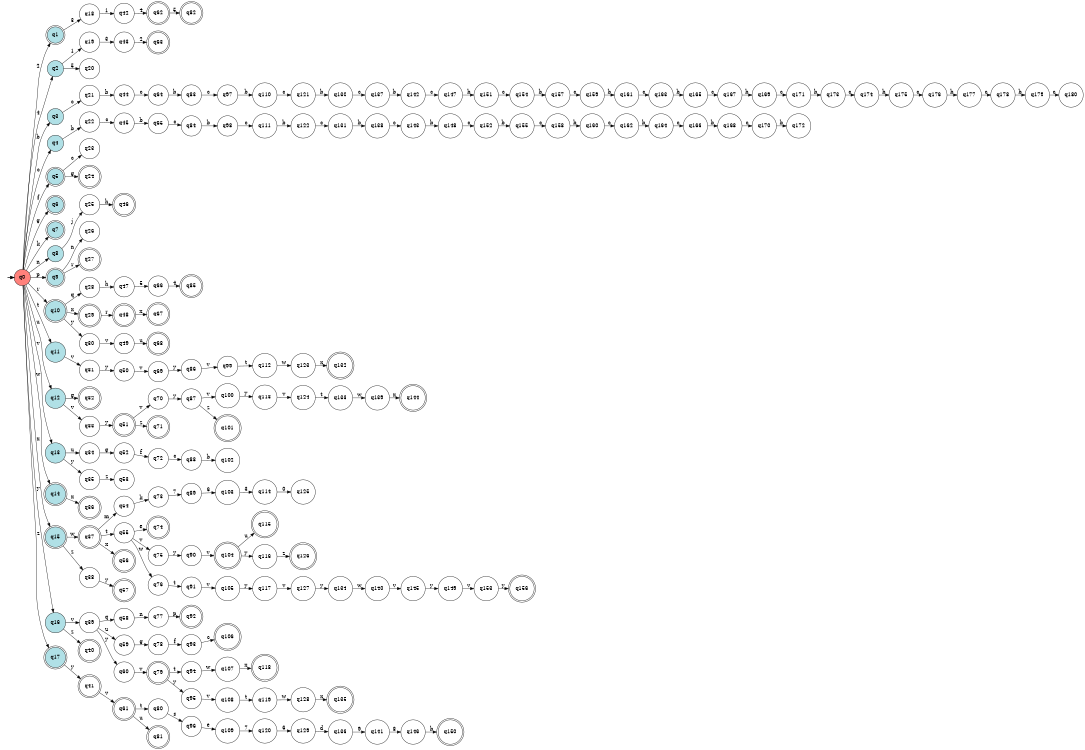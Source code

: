 digraph APTAALF {
__start0 [style = invis, shape = none, label = "", width = 0, height = 0];

rankdir=LR;
size="8,5";

s0 [style="filled", color="black", fillcolor="#ff817b" shape="circle", label="q0"];
s1 [style="rounded,filled", color="black", fillcolor="powderblue" shape="doublecircle", label="q1"];
s2 [style="filled", color="black", fillcolor="powderblue" shape="circle", label="q2"];
s3 [style="filled", color="black", fillcolor="powderblue" shape="circle", label="q3"];
s4 [style="filled", color="black", fillcolor="powderblue" shape="circle", label="q4"];
s5 [style="rounded,filled", color="black", fillcolor="powderblue" shape="doublecircle", label="q5"];
s6 [style="rounded,filled", color="black", fillcolor="powderblue" shape="doublecircle", label="q6"];
s7 [style="rounded,filled", color="black", fillcolor="powderblue" shape="doublecircle", label="q7"];
s8 [style="filled", color="black", fillcolor="powderblue" shape="circle", label="q8"];
s9 [style="rounded,filled", color="black", fillcolor="powderblue" shape="doublecircle", label="q9"];
s10 [style="rounded,filled", color="black", fillcolor="powderblue" shape="doublecircle", label="q10"];
s11 [style="filled", color="black", fillcolor="powderblue" shape="circle", label="q11"];
s12 [style="filled", color="black", fillcolor="powderblue" shape="circle", label="q12"];
s13 [style="filled", color="black", fillcolor="powderblue" shape="circle", label="q13"];
s14 [style="rounded,filled", color="black", fillcolor="powderblue" shape="doublecircle", label="q14"];
s15 [style="rounded,filled", color="black", fillcolor="powderblue" shape="doublecircle", label="q15"];
s16 [style="filled", color="black", fillcolor="powderblue" shape="circle", label="q16"];
s17 [style="rounded,filled", color="black", fillcolor="powderblue" shape="doublecircle", label="q17"];
s18 [style="filled", color="black", fillcolor="white" shape="circle", label="q18"];
s19 [style="filled", color="black", fillcolor="white" shape="circle", label="q19"];
s20 [style="filled", color="black", fillcolor="white" shape="circle", label="q20"];
s21 [style="filled", color="black", fillcolor="white" shape="circle", label="q21"];
s22 [style="filled", color="black", fillcolor="white" shape="circle", label="q22"];
s23 [style="filled", color="black", fillcolor="white" shape="circle", label="q23"];
s24 [style="rounded,filled", color="black", fillcolor="white" shape="doublecircle", label="q24"];
s25 [style="filled", color="black", fillcolor="white" shape="circle", label="q25"];
s26 [style="filled", color="black", fillcolor="white" shape="circle", label="q26"];
s27 [style="rounded,filled", color="black", fillcolor="white" shape="doublecircle", label="q27"];
s28 [style="filled", color="black", fillcolor="white" shape="circle", label="q28"];
s29 [style="rounded,filled", color="black", fillcolor="white" shape="doublecircle", label="q29"];
s30 [style="filled", color="black", fillcolor="white" shape="circle", label="q30"];
s31 [style="filled", color="black", fillcolor="white" shape="circle", label="q31"];
s32 [style="rounded,filled", color="black", fillcolor="white" shape="doublecircle", label="q32"];
s33 [style="filled", color="black", fillcolor="white" shape="circle", label="q33"];
s34 [style="filled", color="black", fillcolor="white" shape="circle", label="q34"];
s35 [style="filled", color="black", fillcolor="white" shape="circle", label="q35"];
s36 [style="rounded,filled", color="black", fillcolor="white" shape="doublecircle", label="q36"];
s37 [style="rounded,filled", color="black", fillcolor="white" shape="doublecircle", label="q37"];
s38 [style="filled", color="black", fillcolor="white" shape="circle", label="q38"];
s39 [style="filled", color="black", fillcolor="white" shape="circle", label="q39"];
s40 [style="rounded,filled", color="black", fillcolor="white" shape="doublecircle", label="q40"];
s41 [style="rounded,filled", color="black", fillcolor="white" shape="doublecircle", label="q41"];
s42 [style="filled", color="black", fillcolor="white" shape="circle", label="q42"];
s43 [style="filled", color="black", fillcolor="white" shape="circle", label="q43"];
s44 [style="filled", color="black", fillcolor="white" shape="circle", label="q44"];
s45 [style="filled", color="black", fillcolor="white" shape="circle", label="q45"];
s46 [style="rounded,filled", color="black", fillcolor="white" shape="doublecircle", label="q46"];
s47 [style="filled", color="black", fillcolor="white" shape="circle", label="q47"];
s48 [style="rounded,filled", color="black", fillcolor="white" shape="doublecircle", label="q48"];
s49 [style="filled", color="black", fillcolor="white" shape="circle", label="q49"];
s50 [style="filled", color="black", fillcolor="white" shape="circle", label="q50"];
s51 [style="rounded,filled", color="black", fillcolor="white" shape="doublecircle", label="q51"];
s52 [style="filled", color="black", fillcolor="white" shape="circle", label="q52"];
s53 [style="filled", color="black", fillcolor="white" shape="circle", label="q53"];
s54 [style="filled", color="black", fillcolor="white" shape="circle", label="q54"];
s55 [style="filled", color="black", fillcolor="white" shape="circle", label="q55"];
s56 [style="rounded,filled", color="black", fillcolor="white" shape="doublecircle", label="q56"];
s57 [style="rounded,filled", color="black", fillcolor="white" shape="doublecircle", label="q57"];
s58 [style="filled", color="black", fillcolor="white" shape="circle", label="q58"];
s59 [style="filled", color="black", fillcolor="white" shape="circle", label="q59"];
s60 [style="filled", color="black", fillcolor="white" shape="circle", label="q60"];
s61 [style="rounded,filled", color="black", fillcolor="white" shape="doublecircle", label="q61"];
s62 [style="rounded,filled", color="black", fillcolor="white" shape="doublecircle", label="q62"];
s63 [style="rounded,filled", color="black", fillcolor="white" shape="doublecircle", label="q63"];
s64 [style="filled", color="black", fillcolor="white" shape="circle", label="q64"];
s65 [style="filled", color="black", fillcolor="white" shape="circle", label="q65"];
s66 [style="filled", color="black", fillcolor="white" shape="circle", label="q66"];
s67 [style="rounded,filled", color="black", fillcolor="white" shape="doublecircle", label="q67"];
s68 [style="rounded,filled", color="black", fillcolor="white" shape="doublecircle", label="q68"];
s69 [style="filled", color="black", fillcolor="white" shape="circle", label="q69"];
s70 [style="filled", color="black", fillcolor="white" shape="circle", label="q70"];
s71 [style="rounded,filled", color="black", fillcolor="white" shape="doublecircle", label="q71"];
s72 [style="filled", color="black", fillcolor="white" shape="circle", label="q72"];
s73 [style="filled", color="black", fillcolor="white" shape="circle", label="q73"];
s74 [style="rounded,filled", color="black", fillcolor="white" shape="doublecircle", label="q74"];
s75 [style="filled", color="black", fillcolor="white" shape="circle", label="q75"];
s76 [style="filled", color="black", fillcolor="white" shape="circle", label="q76"];
s77 [style="filled", color="black", fillcolor="white" shape="circle", label="q77"];
s78 [style="filled", color="black", fillcolor="white" shape="circle", label="q78"];
s79 [style="rounded,filled", color="black", fillcolor="white" shape="doublecircle", label="q79"];
s80 [style="filled", color="black", fillcolor="white" shape="circle", label="q80"];
s81 [style="rounded,filled", color="black", fillcolor="white" shape="doublecircle", label="q81"];
s82 [style="rounded,filled", color="black", fillcolor="white" shape="doublecircle", label="q82"];
s83 [style="filled", color="black", fillcolor="white" shape="circle", label="q83"];
s84 [style="filled", color="black", fillcolor="white" shape="circle", label="q84"];
s85 [style="rounded,filled", color="black", fillcolor="white" shape="doublecircle", label="q85"];
s86 [style="filled", color="black", fillcolor="white" shape="circle", label="q86"];
s87 [style="filled", color="black", fillcolor="white" shape="circle", label="q87"];
s88 [style="filled", color="black", fillcolor="white" shape="circle", label="q88"];
s89 [style="filled", color="black", fillcolor="white" shape="circle", label="q89"];
s90 [style="filled", color="black", fillcolor="white" shape="circle", label="q90"];
s91 [style="filled", color="black", fillcolor="white" shape="circle", label="q91"];
s92 [style="rounded,filled", color="black", fillcolor="white" shape="doublecircle", label="q92"];
s93 [style="filled", color="black", fillcolor="white" shape="circle", label="q93"];
s94 [style="filled", color="black", fillcolor="white" shape="circle", label="q94"];
s95 [style="filled", color="black", fillcolor="white" shape="circle", label="q95"];
s96 [style="filled", color="black", fillcolor="white" shape="circle", label="q96"];
s97 [style="filled", color="black", fillcolor="white" shape="circle", label="q97"];
s98 [style="filled", color="black", fillcolor="white" shape="circle", label="q98"];
s99 [style="filled", color="black", fillcolor="white" shape="circle", label="q99"];
s100 [style="filled", color="black", fillcolor="white" shape="circle", label="q100"];
s101 [style="rounded,filled", color="black", fillcolor="white" shape="doublecircle", label="q101"];
s102 [style="filled", color="black", fillcolor="white" shape="circle", label="q102"];
s103 [style="filled", color="black", fillcolor="white" shape="circle", label="q103"];
s104 [style="rounded,filled", color="black", fillcolor="white" shape="doublecircle", label="q104"];
s105 [style="filled", color="black", fillcolor="white" shape="circle", label="q105"];
s106 [style="rounded,filled", color="black", fillcolor="white" shape="doublecircle", label="q106"];
s107 [style="filled", color="black", fillcolor="white" shape="circle", label="q107"];
s108 [style="filled", color="black", fillcolor="white" shape="circle", label="q108"];
s109 [style="filled", color="black", fillcolor="white" shape="circle", label="q109"];
s110 [style="filled", color="black", fillcolor="white" shape="circle", label="q110"];
s111 [style="filled", color="black", fillcolor="white" shape="circle", label="q111"];
s112 [style="filled", color="black", fillcolor="white" shape="circle", label="q112"];
s113 [style="filled", color="black", fillcolor="white" shape="circle", label="q113"];
s114 [style="filled", color="black", fillcolor="white" shape="circle", label="q114"];
s115 [style="rounded,filled", color="black", fillcolor="white" shape="doublecircle", label="q115"];
s116 [style="filled", color="black", fillcolor="white" shape="circle", label="q116"];
s117 [style="filled", color="black", fillcolor="white" shape="circle", label="q117"];
s118 [style="rounded,filled", color="black", fillcolor="white" shape="doublecircle", label="q118"];
s119 [style="filled", color="black", fillcolor="white" shape="circle", label="q119"];
s120 [style="filled", color="black", fillcolor="white" shape="circle", label="q120"];
s121 [style="filled", color="black", fillcolor="white" shape="circle", label="q121"];
s122 [style="filled", color="black", fillcolor="white" shape="circle", label="q122"];
s123 [style="filled", color="black", fillcolor="white" shape="circle", label="q123"];
s124 [style="filled", color="black", fillcolor="white" shape="circle", label="q124"];
s125 [style="filled", color="black", fillcolor="white" shape="circle", label="q125"];
s126 [style="rounded,filled", color="black", fillcolor="white" shape="doublecircle", label="q126"];
s127 [style="filled", color="black", fillcolor="white" shape="circle", label="q127"];
s128 [style="filled", color="black", fillcolor="white" shape="circle", label="q128"];
s129 [style="filled", color="black", fillcolor="white" shape="circle", label="q129"];
s130 [style="filled", color="black", fillcolor="white" shape="circle", label="q130"];
s131 [style="filled", color="black", fillcolor="white" shape="circle", label="q131"];
s132 [style="rounded,filled", color="black", fillcolor="white" shape="doublecircle", label="q132"];
s133 [style="filled", color="black", fillcolor="white" shape="circle", label="q133"];
s134 [style="filled", color="black", fillcolor="white" shape="circle", label="q134"];
s135 [style="rounded,filled", color="black", fillcolor="white" shape="doublecircle", label="q135"];
s136 [style="filled", color="black", fillcolor="white" shape="circle", label="q136"];
s137 [style="filled", color="black", fillcolor="white" shape="circle", label="q137"];
s138 [style="filled", color="black", fillcolor="white" shape="circle", label="q138"];
s139 [style="filled", color="black", fillcolor="white" shape="circle", label="q139"];
s140 [style="filled", color="black", fillcolor="white" shape="circle", label="q140"];
s141 [style="filled", color="black", fillcolor="white" shape="circle", label="q141"];
s142 [style="filled", color="black", fillcolor="white" shape="circle", label="q142"];
s143 [style="filled", color="black", fillcolor="white" shape="circle", label="q143"];
s144 [style="rounded,filled", color="black", fillcolor="white" shape="doublecircle", label="q144"];
s145 [style="filled", color="black", fillcolor="white" shape="circle", label="q145"];
s146 [style="filled", color="black", fillcolor="white" shape="circle", label="q146"];
s147 [style="filled", color="black", fillcolor="white" shape="circle", label="q147"];
s148 [style="filled", color="black", fillcolor="white" shape="circle", label="q148"];
s149 [style="filled", color="black", fillcolor="white" shape="circle", label="q149"];
s150 [style="rounded,filled", color="black", fillcolor="white" shape="doublecircle", label="q150"];
s151 [style="filled", color="black", fillcolor="white" shape="circle", label="q151"];
s152 [style="filled", color="black", fillcolor="white" shape="circle", label="q152"];
s153 [style="filled", color="black", fillcolor="white" shape="circle", label="q153"];
s154 [style="filled", color="black", fillcolor="white" shape="circle", label="q154"];
s155 [style="filled", color="black", fillcolor="white" shape="circle", label="q155"];
s156 [style="rounded,filled", color="black", fillcolor="white" shape="doublecircle", label="q156"];
s157 [style="filled", color="black", fillcolor="white" shape="circle", label="q157"];
s158 [style="filled", color="black", fillcolor="white" shape="circle", label="q158"];
s159 [style="filled", color="black", fillcolor="white" shape="circle", label="q159"];
s160 [style="filled", color="black", fillcolor="white" shape="circle", label="q160"];
s161 [style="filled", color="black", fillcolor="white" shape="circle", label="q161"];
s162 [style="filled", color="black", fillcolor="white" shape="circle", label="q162"];
s163 [style="filled", color="black", fillcolor="white" shape="circle", label="q163"];
s164 [style="filled", color="black", fillcolor="white" shape="circle", label="q164"];
s165 [style="filled", color="black", fillcolor="white" shape="circle", label="q165"];
s166 [style="filled", color="black", fillcolor="white" shape="circle", label="q166"];
s167 [style="filled", color="black", fillcolor="white" shape="circle", label="q167"];
s168 [style="filled", color="black", fillcolor="white" shape="circle", label="q168"];
s169 [style="filled", color="black", fillcolor="white" shape="circle", label="q169"];
s170 [style="filled", color="black", fillcolor="white" shape="circle", label="q170"];
s171 [style="filled", color="black", fillcolor="white" shape="circle", label="q171"];
s172 [style="filled", color="black", fillcolor="white" shape="circle", label="q172"];
s173 [style="filled", color="black", fillcolor="white" shape="circle", label="q173"];
s174 [style="filled", color="black", fillcolor="white" shape="circle", label="q174"];
s175 [style="filled", color="black", fillcolor="white" shape="circle", label="q175"];
s176 [style="filled", color="black", fillcolor="white" shape="circle", label="q176"];
s177 [style="filled", color="black", fillcolor="white" shape="circle", label="q177"];
s178 [style="filled", color="black", fillcolor="white" shape="circle", label="q178"];
s179 [style="filled", color="black", fillcolor="white" shape="circle", label="q179"];
s180 [style="filled", color="black", fillcolor="white" shape="circle", label="q180"];
subgraph cluster_main { 
	graph [pad=".75", ranksep="0.15", nodesep="0.15"];
	 style=invis; 
	__start0 -> s0 [penwidth=2];
}
s0 -> s1 [label="2"];
s0 -> s2 [label="4"];
s0 -> s3 [label="b"];
s0 -> s4 [label="c"];
s0 -> s5 [label="f"];
s0 -> s6 [label="g"];
s0 -> s7 [label="k"];
s0 -> s8 [label="n"];
s0 -> s9 [label="p"];
s0 -> s10 [label="r"];
s0 -> s11 [label="t"];
s0 -> s12 [label="u"];
s0 -> s13 [label="v"];
s0 -> s14 [label="w"];
s0 -> s15 [label="x"];
s0 -> s16 [label="y"];
s0 -> s17 [label="z"];
s1 -> s18 [label="3"];
s2 -> s19 [label="1"];
s2 -> s20 [label="5"];
s3 -> s21 [label="c"];
s4 -> s22 [label="b"];
s5 -> s23 [label="c"];
s5 -> s24 [label="g"];
s8 -> s25 [label="j"];
s9 -> s26 [label="n"];
s9 -> s27 [label="r"];
s10 -> s28 [label="q"];
s10 -> s29 [label="x"];
s10 -> s30 [label="y"];
s11 -> s31 [label="v"];
s12 -> s32 [label="g"];
s12 -> s33 [label="v"];
s13 -> s34 [label="u"];
s13 -> s35 [label="y"];
s14 -> s36 [label="x"];
s15 -> s37 [label="w"];
s15 -> s38 [label="z"];
s16 -> s39 [label="v"];
s16 -> s40 [label="z"];
s17 -> s41 [label="y"];
s18 -> s42 [label="1"];
s19 -> s43 [label="3"];
s21 -> s44 [label="b"];
s22 -> s45 [label="c"];
s25 -> s46 [label="h"];
s28 -> s47 [label="h"];
s29 -> s48 [label="r"];
s30 -> s49 [label="v"];
s31 -> s50 [label="y"];
s33 -> s51 [label="y"];
s34 -> s52 [label="g"];
s35 -> s53 [label="z"];
s37 -> s54 [label="m"];
s37 -> s55 [label="t"];
s37 -> s56 [label="x"];
s38 -> s57 [label="y"];
s39 -> s58 [label="q"];
s39 -> s59 [label="u"];
s39 -> s60 [label="y"];
s41 -> s61 [label="v"];
s42 -> s62 [label="4"];
s43 -> s63 [label="2"];
s44 -> s64 [label="c"];
s45 -> s65 [label="b"];
s47 -> s66 [label="5"];
s48 -> s67 [label="x"];
s49 -> s68 [label="u"];
s50 -> s69 [label="v"];
s51 -> s70 [label="v"];
s51 -> s71 [label="z"];
s52 -> s72 [label="f"];
s54 -> s73 [label="k"];
s55 -> s74 [label="e"];
s55 -> s75 [label="v"];
s55 -> s76 [label="w"];
s58 -> s77 [label="n"];
s59 -> s78 [label="g"];
s60 -> s79 [label="v"];
s61 -> s80 [label="t"];
s61 -> s81 [label="u"];
s62 -> s82 [label="5"];
s64 -> s83 [label="b"];
s65 -> s84 [label="c"];
s66 -> s85 [label="4"];
s69 -> s86 [label="y"];
s70 -> s87 [label="y"];
s72 -> s88 [label="c"];
s73 -> s89 [label="7"];
s75 -> s90 [label="y"];
s76 -> s91 [label="t"];
s77 -> s92 [label="p"];
s78 -> s93 [label="f"];
s79 -> s94 [label="t"];
s79 -> s95 [label="y"];
s80 -> s96 [label="s"];
s83 -> s97 [label="c"];
s84 -> s98 [label="b"];
s86 -> s99 [label="v"];
s87 -> s100 [label="v"];
s87 -> s101 [label="z"];
s88 -> s102 [label="b"];
s89 -> s103 [label="6"];
s90 -> s104 [label="v"];
s91 -> s105 [label="v"];
s93 -> s106 [label="c"];
s94 -> s107 [label="w"];
s95 -> s108 [label="v"];
s96 -> s109 [label="e"];
s97 -> s110 [label="b"];
s98 -> s111 [label="c"];
s99 -> s112 [label="t"];
s100 -> s113 [label="y"];
s103 -> s114 [label="3"];
s104 -> s115 [label="u"];
s104 -> s116 [label="y"];
s105 -> s117 [label="y"];
s107 -> s118 [label="x"];
s108 -> s119 [label="t"];
s109 -> s120 [label="7"];
s110 -> s121 [label="c"];
s111 -> s122 [label="b"];
s112 -> s123 [label="w"];
s113 -> s124 [label="v"];
s114 -> s125 [label="0"];
s116 -> s126 [label="z"];
s117 -> s127 [label="v"];
s119 -> s128 [label="w"];
s120 -> s129 [label="6"];
s121 -> s130 [label="b"];
s122 -> s131 [label="c"];
s123 -> s132 [label="x"];
s124 -> s133 [label="t"];
s127 -> s134 [label="y"];
s128 -> s135 [label="x"];
s129 -> s136 [label="d"];
s130 -> s137 [label="c"];
s131 -> s138 [label="b"];
s133 -> s139 [label="w"];
s134 -> s140 [label="w"];
s136 -> s141 [label="9"];
s137 -> s142 [label="b"];
s138 -> s143 [label="c"];
s139 -> s144 [label="x"];
s140 -> s145 [label="v"];
s141 -> s146 [label="8"];
s142 -> s147 [label="c"];
s143 -> s148 [label="b"];
s145 -> s149 [label="y"];
s146 -> s150 [label="b"];
s147 -> s151 [label="b"];
s148 -> s152 [label="c"];
s149 -> s153 [label="v"];
s151 -> s154 [label="c"];
s152 -> s155 [label="b"];
s153 -> s156 [label="y"];
s154 -> s157 [label="b"];
s155 -> s158 [label="c"];
s157 -> s159 [label="c"];
s158 -> s160 [label="b"];
s159 -> s161 [label="b"];
s160 -> s162 [label="c"];
s161 -> s163 [label="c"];
s162 -> s164 [label="b"];
s163 -> s165 [label="b"];
s164 -> s166 [label="c"];
s165 -> s167 [label="c"];
s166 -> s168 [label="b"];
s167 -> s169 [label="b"];
s168 -> s170 [label="c"];
s169 -> s171 [label="c"];
s170 -> s172 [label="b"];
s171 -> s173 [label="b"];
s173 -> s174 [label="c"];
s174 -> s175 [label="b"];
s175 -> s176 [label="c"];
s176 -> s177 [label="b"];
s177 -> s178 [label="c"];
s178 -> s179 [label="b"];
s179 -> s180 [label="c"];

}